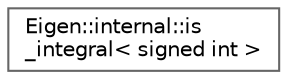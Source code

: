 digraph "类继承关系图"
{
 // LATEX_PDF_SIZE
  bgcolor="transparent";
  edge [fontname=Helvetica,fontsize=10,labelfontname=Helvetica,labelfontsize=10];
  node [fontname=Helvetica,fontsize=10,shape=box,height=0.2,width=0.4];
  rankdir="LR";
  Node0 [id="Node000000",label="Eigen::internal::is\l_integral\< signed int \>",height=0.2,width=0.4,color="grey40", fillcolor="white", style="filled",URL="$struct_eigen_1_1internal_1_1is__integral_3_01signed_01int_01_4.html",tooltip=" "];
}
